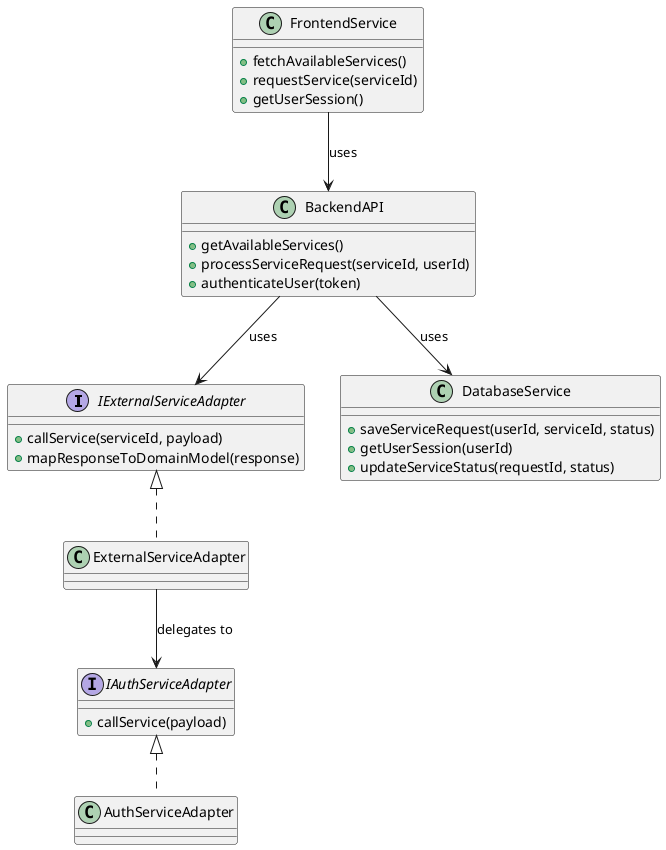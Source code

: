 @startuml

interface IExternalServiceAdapter {
    +callService(serviceId, payload)
    +mapResponseToDomainModel(response)
}

interface IAuthServiceAdapter {
    +callService(payload)
}

class ExternalServiceAdapter implements IExternalServiceAdapter {
}

class AuthServiceAdapter implements IAuthServiceAdapter {
}

class FrontendService {
    +fetchAvailableServices()
    +requestService(serviceId)
    +getUserSession()
}

class BackendAPI {
    +getAvailableServices()
    +processServiceRequest(serviceId, userId)
    +authenticateUser(token)
}

class DatabaseService {
    +saveServiceRequest(userId, serviceId, status)
    +getUserSession(userId)
    +updateServiceStatus(requestId, status)
}

FrontendService --> BackendAPI : uses
BackendAPI --> IExternalServiceAdapter : uses
BackendAPI --> DatabaseService : uses
ExternalServiceAdapter --> IAuthServiceAdapter : delegates to

@enduml
